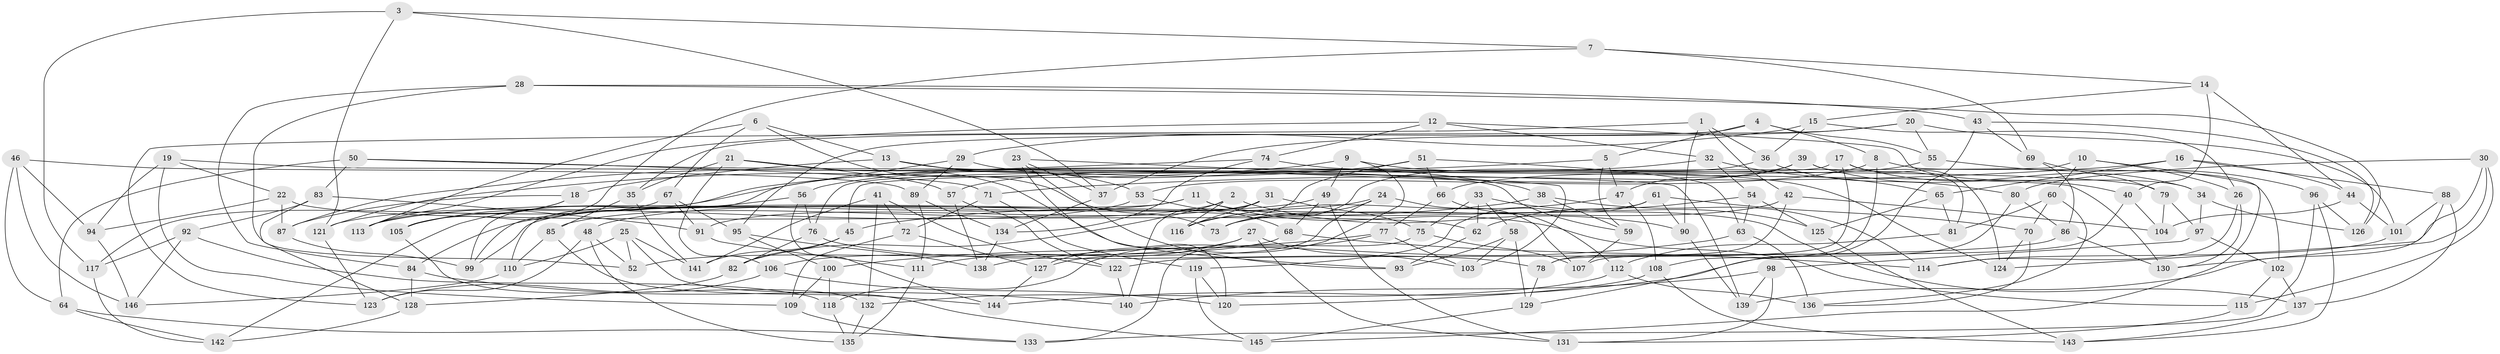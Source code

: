 // Generated by graph-tools (version 1.1) at 2025/50/03/09/25 03:50:56]
// undirected, 146 vertices, 292 edges
graph export_dot {
graph [start="1"]
  node [color=gray90,style=filled];
  1;
  2;
  3;
  4;
  5;
  6;
  7;
  8;
  9;
  10;
  11;
  12;
  13;
  14;
  15;
  16;
  17;
  18;
  19;
  20;
  21;
  22;
  23;
  24;
  25;
  26;
  27;
  28;
  29;
  30;
  31;
  32;
  33;
  34;
  35;
  36;
  37;
  38;
  39;
  40;
  41;
  42;
  43;
  44;
  45;
  46;
  47;
  48;
  49;
  50;
  51;
  52;
  53;
  54;
  55;
  56;
  57;
  58;
  59;
  60;
  61;
  62;
  63;
  64;
  65;
  66;
  67;
  68;
  69;
  70;
  71;
  72;
  73;
  74;
  75;
  76;
  77;
  78;
  79;
  80;
  81;
  82;
  83;
  84;
  85;
  86;
  87;
  88;
  89;
  90;
  91;
  92;
  93;
  94;
  95;
  96;
  97;
  98;
  99;
  100;
  101;
  102;
  103;
  104;
  105;
  106;
  107;
  108;
  109;
  110;
  111;
  112;
  113;
  114;
  115;
  116;
  117;
  118;
  119;
  120;
  121;
  122;
  123;
  124;
  125;
  126;
  127;
  128;
  129;
  130;
  131;
  132;
  133;
  134;
  135;
  136;
  137;
  138;
  139;
  140;
  141;
  142;
  143;
  144;
  145;
  146;
  1 -- 36;
  1 -- 90;
  1 -- 42;
  1 -- 123;
  2 -- 90;
  2 -- 82;
  2 -- 116;
  2 -- 85;
  3 -- 121;
  3 -- 117;
  3 -- 7;
  3 -- 37;
  4 -- 35;
  4 -- 8;
  4 -- 55;
  4 -- 5;
  5 -- 56;
  5 -- 47;
  5 -- 59;
  6 -- 67;
  6 -- 13;
  6 -- 73;
  6 -- 113;
  7 -- 69;
  7 -- 14;
  7 -- 105;
  8 -- 102;
  8 -- 108;
  8 -- 53;
  9 -- 124;
  9 -- 121;
  9 -- 49;
  9 -- 127;
  10 -- 60;
  10 -- 145;
  10 -- 45;
  10 -- 26;
  11 -- 137;
  11 -- 113;
  11 -- 115;
  11 -- 99;
  12 -- 32;
  12 -- 113;
  12 -- 74;
  12 -- 34;
  13 -- 59;
  13 -- 53;
  13 -- 18;
  14 -- 15;
  14 -- 40;
  14 -- 44;
  15 -- 36;
  15 -- 26;
  15 -- 29;
  16 -- 88;
  16 -- 71;
  16 -- 65;
  16 -- 44;
  17 -- 124;
  17 -- 76;
  17 -- 34;
  17 -- 78;
  18 -- 113;
  18 -- 105;
  18 -- 87;
  19 -- 22;
  19 -- 109;
  19 -- 94;
  19 -- 139;
  20 -- 95;
  20 -- 37;
  20 -- 55;
  20 -- 101;
  21 -- 35;
  21 -- 57;
  21 -- 106;
  21 -- 93;
  22 -- 87;
  22 -- 62;
  22 -- 94;
  23 -- 37;
  23 -- 93;
  23 -- 120;
  23 -- 103;
  24 -- 107;
  24 -- 127;
  24 -- 73;
  24 -- 48;
  25 -- 141;
  25 -- 145;
  25 -- 110;
  25 -- 52;
  26 -- 114;
  26 -- 130;
  27 -- 131;
  27 -- 52;
  27 -- 103;
  27 -- 111;
  28 -- 84;
  28 -- 43;
  28 -- 52;
  28 -- 126;
  29 -- 110;
  29 -- 38;
  29 -- 89;
  30 -- 130;
  30 -- 80;
  30 -- 115;
  30 -- 124;
  31 -- 91;
  31 -- 75;
  31 -- 140;
  31 -- 116;
  32 -- 99;
  32 -- 54;
  32 -- 65;
  33 -- 75;
  33 -- 125;
  33 -- 62;
  33 -- 58;
  34 -- 97;
  34 -- 126;
  35 -- 141;
  35 -- 85;
  36 -- 80;
  36 -- 73;
  37 -- 134;
  38 -- 59;
  38 -- 114;
  38 -- 45;
  39 -- 81;
  39 -- 57;
  39 -- 40;
  39 -- 47;
  40 -- 107;
  40 -- 104;
  41 -- 132;
  41 -- 122;
  41 -- 72;
  41 -- 141;
  42 -- 104;
  42 -- 73;
  42 -- 78;
  43 -- 129;
  43 -- 69;
  43 -- 126;
  44 -- 104;
  44 -- 101;
  45 -- 82;
  45 -- 141;
  46 -- 94;
  46 -- 64;
  46 -- 146;
  46 -- 89;
  47 -- 116;
  47 -- 108;
  48 -- 135;
  48 -- 123;
  48 -- 52;
  49 -- 131;
  49 -- 84;
  49 -- 68;
  50 -- 64;
  50 -- 130;
  50 -- 71;
  50 -- 83;
  51 -- 66;
  51 -- 63;
  51 -- 105;
  51 -- 116;
  53 -- 68;
  53 -- 121;
  54 -- 125;
  54 -- 62;
  54 -- 63;
  55 -- 96;
  55 -- 66;
  56 -- 144;
  56 -- 76;
  56 -- 142;
  57 -- 122;
  57 -- 138;
  58 -- 103;
  58 -- 93;
  58 -- 129;
  59 -- 107;
  60 -- 81;
  60 -- 136;
  60 -- 70;
  61 -- 119;
  61 -- 99;
  61 -- 90;
  61 -- 70;
  62 -- 93;
  63 -- 138;
  63 -- 136;
  64 -- 142;
  64 -- 133;
  65 -- 81;
  65 -- 125;
  66 -- 112;
  66 -- 77;
  67 -- 117;
  67 -- 91;
  67 -- 95;
  68 -- 106;
  68 -- 114;
  69 -- 79;
  69 -- 86;
  70 -- 136;
  70 -- 124;
  71 -- 72;
  71 -- 119;
  72 -- 127;
  72 -- 109;
  74 -- 87;
  74 -- 134;
  74 -- 79;
  75 -- 107;
  75 -- 133;
  76 -- 78;
  76 -- 82;
  77 -- 118;
  77 -- 103;
  77 -- 100;
  78 -- 129;
  79 -- 97;
  79 -- 104;
  80 -- 144;
  80 -- 86;
  81 -- 112;
  82 -- 128;
  83 -- 92;
  83 -- 128;
  83 -- 91;
  84 -- 140;
  84 -- 128;
  85 -- 110;
  85 -- 144;
  86 -- 122;
  86 -- 130;
  87 -- 99;
  88 -- 137;
  88 -- 101;
  88 -- 139;
  89 -- 134;
  89 -- 111;
  90 -- 139;
  91 -- 111;
  92 -- 117;
  92 -- 146;
  92 -- 118;
  94 -- 146;
  95 -- 100;
  95 -- 138;
  96 -- 126;
  96 -- 133;
  96 -- 143;
  97 -- 98;
  97 -- 102;
  98 -- 139;
  98 -- 140;
  98 -- 131;
  100 -- 118;
  100 -- 109;
  101 -- 114;
  102 -- 115;
  102 -- 137;
  105 -- 132;
  106 -- 123;
  106 -- 120;
  108 -- 143;
  108 -- 120;
  109 -- 133;
  110 -- 146;
  111 -- 135;
  112 -- 132;
  112 -- 136;
  115 -- 131;
  117 -- 142;
  118 -- 135;
  119 -- 145;
  119 -- 120;
  121 -- 123;
  122 -- 140;
  125 -- 143;
  127 -- 144;
  128 -- 142;
  129 -- 145;
  132 -- 135;
  134 -- 138;
  137 -- 143;
}
